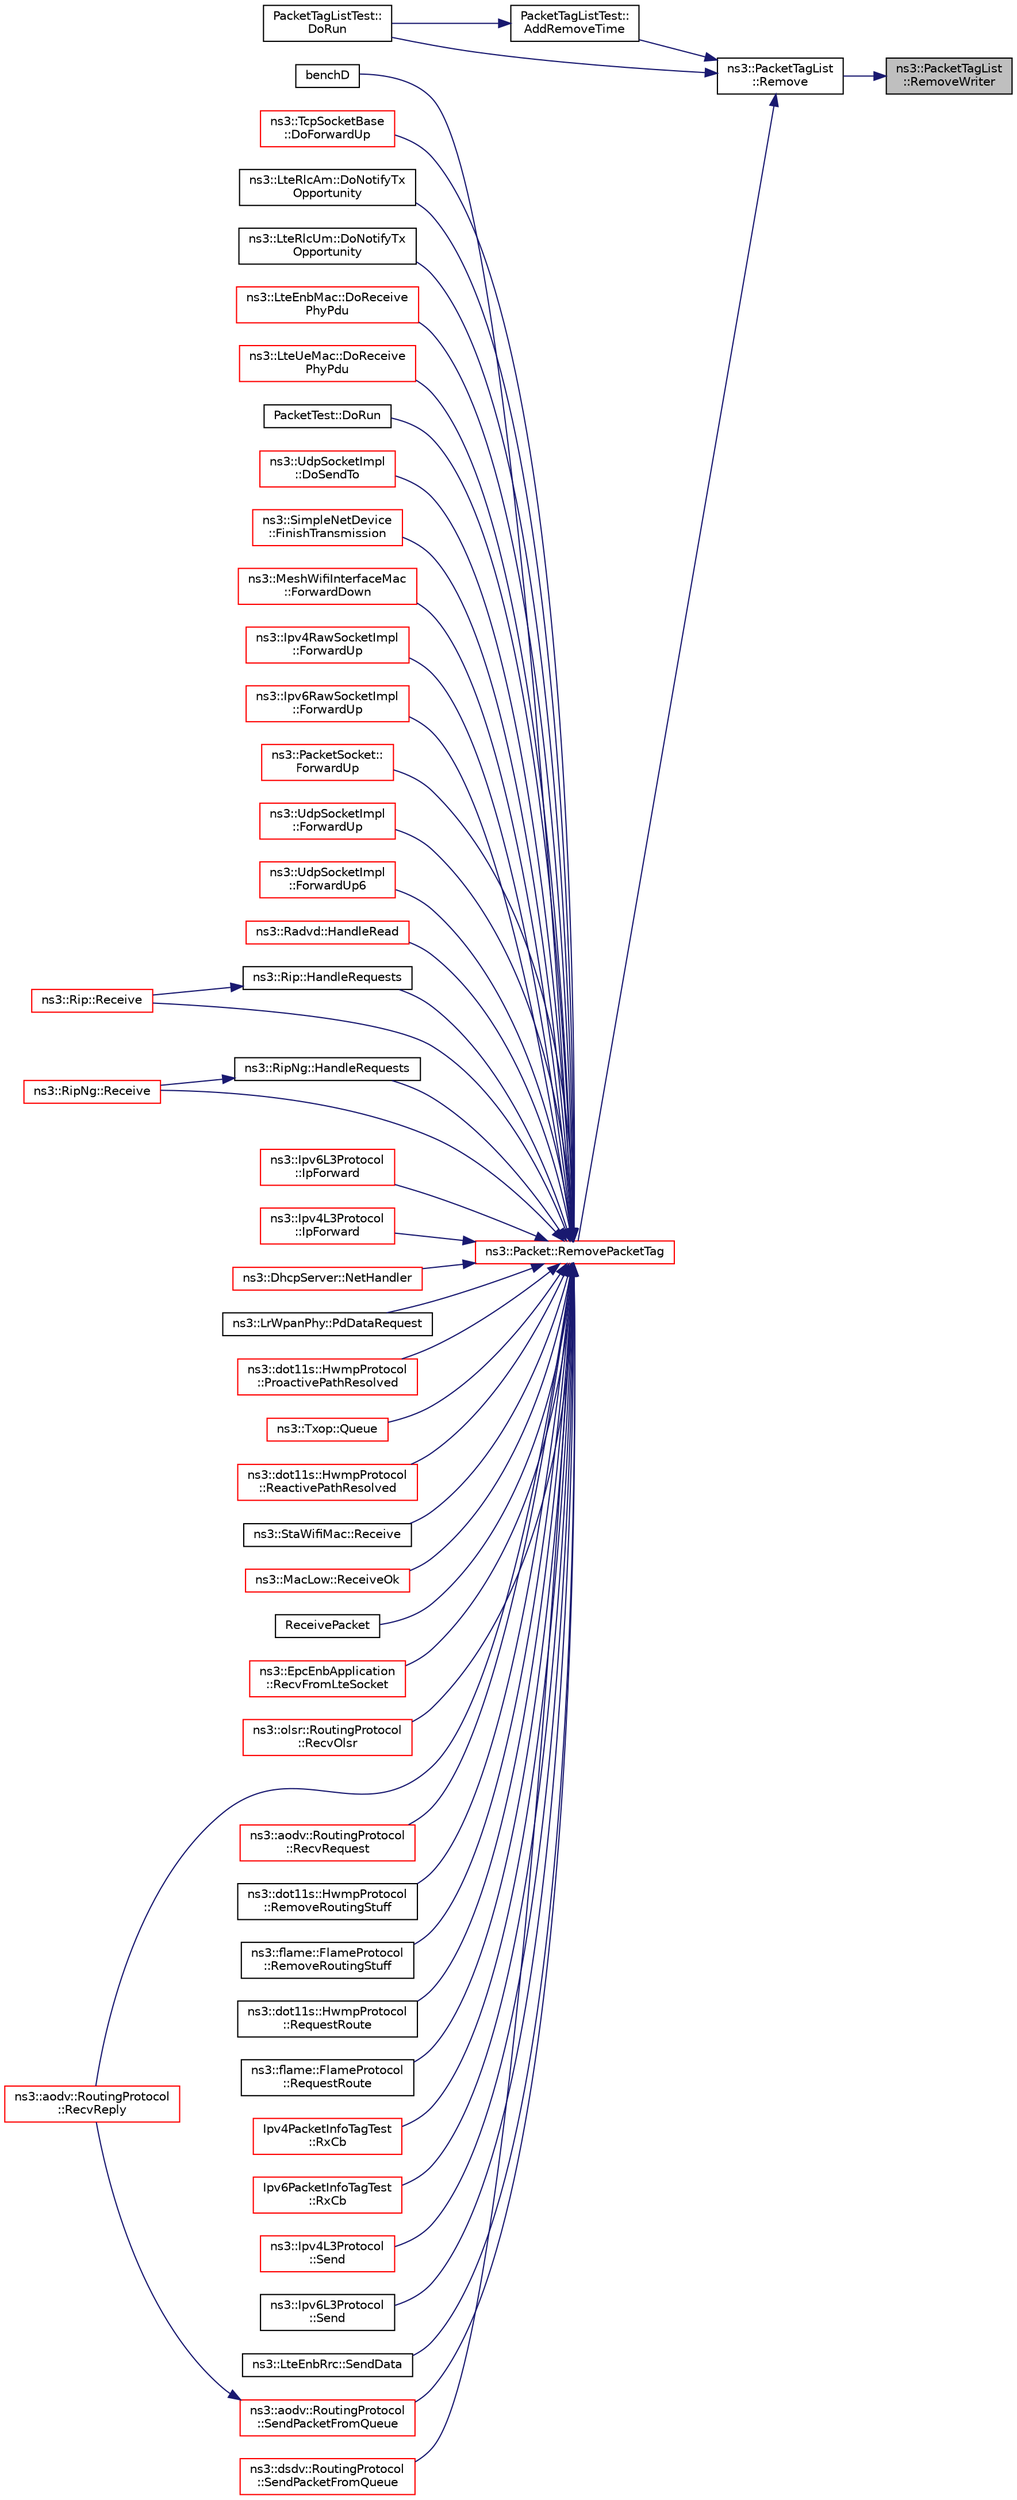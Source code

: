 digraph "ns3::PacketTagList::RemoveWriter"
{
 // LATEX_PDF_SIZE
  edge [fontname="Helvetica",fontsize="10",labelfontname="Helvetica",labelfontsize="10"];
  node [fontname="Helvetica",fontsize="10",shape=record];
  rankdir="RL";
  Node1 [label="ns3::PacketTagList\l::RemoveWriter",height=0.2,width=0.4,color="black", fillcolor="grey75", style="filled", fontcolor="black",tooltip="Copy-on-write implementing Remove."];
  Node1 -> Node2 [dir="back",color="midnightblue",fontsize="10",style="solid",fontname="Helvetica"];
  Node2 [label="ns3::PacketTagList\l::Remove",height=0.2,width=0.4,color="black", fillcolor="white", style="filled",URL="$classns3_1_1_packet_tag_list.html#a043d984c546f67adc273448747784ee3",tooltip="Remove (the first instance of) tag from the list."];
  Node2 -> Node3 [dir="back",color="midnightblue",fontsize="10",style="solid",fontname="Helvetica"];
  Node3 [label="PacketTagListTest::\lAddRemoveTime",height=0.2,width=0.4,color="black", fillcolor="white", style="filled",URL="$class_packet_tag_list_test.html#a5998d580bdd4f85ed0a073f0a54b7b3f",tooltip="Prints the remove time."];
  Node3 -> Node4 [dir="back",color="midnightblue",fontsize="10",style="solid",fontname="Helvetica"];
  Node4 [label="PacketTagListTest::\lDoRun",height=0.2,width=0.4,color="black", fillcolor="white", style="filled",URL="$class_packet_tag_list_test.html#ad69a038e0427451c4aca7ebb7eed35ef",tooltip="Implementation to actually run this TestCase."];
  Node2 -> Node4 [dir="back",color="midnightblue",fontsize="10",style="solid",fontname="Helvetica"];
  Node2 -> Node5 [dir="back",color="midnightblue",fontsize="10",style="solid",fontname="Helvetica"];
  Node5 [label="ns3::Packet::RemovePacketTag",height=0.2,width=0.4,color="red", fillcolor="white", style="filled",URL="$classns3_1_1_packet.html#a078fe922d976a417ab25ba2f3c2fd667",tooltip="Remove a packet tag."];
  Node5 -> Node6 [dir="back",color="midnightblue",fontsize="10",style="solid",fontname="Helvetica"];
  Node6 [label="benchD",height=0.2,width=0.4,color="black", fillcolor="white", style="filled",URL="$bench-packets_8cc.html#a634d9ba79419175aa50058585770b0b6",tooltip=" "];
  Node5 -> Node7 [dir="back",color="midnightblue",fontsize="10",style="solid",fontname="Helvetica"];
  Node7 [label="ns3::TcpSocketBase\l::DoForwardUp",height=0.2,width=0.4,color="red", fillcolor="white", style="filled",URL="$classns3_1_1_tcp_socket_base.html#ad5e7b21b9e9371bf9c19da5d3c56aac1",tooltip="Called by TcpSocketBase::ForwardUp{,6}()."];
  Node5 -> Node17 [dir="back",color="midnightblue",fontsize="10",style="solid",fontname="Helvetica"];
  Node17 [label="ns3::LteRlcAm::DoNotifyTx\lOpportunity",height=0.2,width=0.4,color="black", fillcolor="white", style="filled",URL="$classns3_1_1_lte_rlc_am.html#a529666294956659251df1e79ffd3fca5",tooltip="MAC SAP."];
  Node5 -> Node18 [dir="back",color="midnightblue",fontsize="10",style="solid",fontname="Helvetica"];
  Node18 [label="ns3::LteRlcUm::DoNotifyTx\lOpportunity",height=0.2,width=0.4,color="black", fillcolor="white", style="filled",URL="$classns3_1_1_lte_rlc_um.html#a8d744cea1946d4fe5ecaaf867e51d19a",tooltip="MAC SAP."];
  Node5 -> Node19 [dir="back",color="midnightblue",fontsize="10",style="solid",fontname="Helvetica"];
  Node19 [label="ns3::LteEnbMac::DoReceive\lPhyPdu",height=0.2,width=0.4,color="red", fillcolor="white", style="filled",URL="$classns3_1_1_lte_enb_mac.html#a066b988156499a00a2b5bac50292301e",tooltip="legacy public for use the Phy callback"];
  Node5 -> Node21 [dir="back",color="midnightblue",fontsize="10",style="solid",fontname="Helvetica"];
  Node21 [label="ns3::LteUeMac::DoReceive\lPhyPdu",height=0.2,width=0.4,color="red", fillcolor="white", style="filled",URL="$classns3_1_1_lte_ue_mac.html#a7814ef531327320ffa1bf4913fa7a10f",tooltip="Receive Phy PDU function."];
  Node5 -> Node23 [dir="back",color="midnightblue",fontsize="10",style="solid",fontname="Helvetica"];
  Node23 [label="PacketTest::DoRun",height=0.2,width=0.4,color="black", fillcolor="white", style="filled",URL="$class_packet_test.html#a2f4d69aa1b21616ea14efd54fee55da2",tooltip="Implementation to actually run this TestCase."];
  Node5 -> Node24 [dir="back",color="midnightblue",fontsize="10",style="solid",fontname="Helvetica"];
  Node24 [label="ns3::UdpSocketImpl\l::DoSendTo",height=0.2,width=0.4,color="red", fillcolor="white", style="filled",URL="$classns3_1_1_udp_socket_impl.html#a18b22c398f6e9a7806f92b6a3ca7b3e8",tooltip="Send a packet to a specific destination and port (IPv4)"];
  Node5 -> Node29 [dir="back",color="midnightblue",fontsize="10",style="solid",fontname="Helvetica"];
  Node29 [label="ns3::SimpleNetDevice\l::FinishTransmission",height=0.2,width=0.4,color="red", fillcolor="white", style="filled",URL="$classns3_1_1_simple_net_device.html#aa86c0f09ce1b41f410618e2b0c46b506",tooltip="The FinishTransmission method is used internally to finish the process of sending a packet out on the..."];
  Node5 -> Node34 [dir="back",color="midnightblue",fontsize="10",style="solid",fontname="Helvetica"];
  Node34 [label="ns3::MeshWifiInterfaceMac\l::ForwardDown",height=0.2,width=0.4,color="red", fillcolor="white", style="filled",URL="$classns3_1_1_mesh_wifi_interface_mac.html#a0777f6d7898e1db7c6931450bb233c5c",tooltip="Send frame."];
  Node5 -> Node36 [dir="back",color="midnightblue",fontsize="10",style="solid",fontname="Helvetica"];
  Node36 [label="ns3::Ipv4RawSocketImpl\l::ForwardUp",height=0.2,width=0.4,color="red", fillcolor="white", style="filled",URL="$classns3_1_1_ipv4_raw_socket_impl.html#ab4fc4f9979027503156102d42ec62e9b",tooltip="Forward up to receive method."];
  Node5 -> Node42 [dir="back",color="midnightblue",fontsize="10",style="solid",fontname="Helvetica"];
  Node42 [label="ns3::Ipv6RawSocketImpl\l::ForwardUp",height=0.2,width=0.4,color="red", fillcolor="white", style="filled",URL="$classns3_1_1_ipv6_raw_socket_impl.html#a9b9d0def6375d0a3fbcaa552ebc3e03d",tooltip="Forward up to receive method."];
  Node5 -> Node48 [dir="back",color="midnightblue",fontsize="10",style="solid",fontname="Helvetica"];
  Node48 [label="ns3::PacketSocket::\lForwardUp",height=0.2,width=0.4,color="red", fillcolor="white", style="filled",URL="$classns3_1_1_packet_socket.html#a889f1446a549aecd23e6f442791ae6b7",tooltip="Called by the L3 protocol when it received a packet to pass on to TCP."];
  Node5 -> Node53 [dir="back",color="midnightblue",fontsize="10",style="solid",fontname="Helvetica"];
  Node53 [label="ns3::UdpSocketImpl\l::ForwardUp",height=0.2,width=0.4,color="red", fillcolor="white", style="filled",URL="$classns3_1_1_udp_socket_impl.html#ac7ad1051f59ee35a9083a457bd6c5642",tooltip="Called by the L3 protocol when it received a packet to pass on to TCP."];
  Node5 -> Node57 [dir="back",color="midnightblue",fontsize="10",style="solid",fontname="Helvetica"];
  Node57 [label="ns3::UdpSocketImpl\l::ForwardUp6",height=0.2,width=0.4,color="red", fillcolor="white", style="filled",URL="$classns3_1_1_udp_socket_impl.html#a1550f484c8c62c215a44e8c13694986b",tooltip="Called by the L3 protocol when it received a packet to pass on to TCP."];
  Node5 -> Node58 [dir="back",color="midnightblue",fontsize="10",style="solid",fontname="Helvetica"];
  Node58 [label="ns3::Radvd::HandleRead",height=0.2,width=0.4,color="red", fillcolor="white", style="filled",URL="$classns3_1_1_radvd.html#a75cc828bc07117551ab886d986590045",tooltip="Handle received packet, especially router solicitation."];
  Node5 -> Node60 [dir="back",color="midnightblue",fontsize="10",style="solid",fontname="Helvetica"];
  Node60 [label="ns3::Rip::HandleRequests",height=0.2,width=0.4,color="black", fillcolor="white", style="filled",URL="$classns3_1_1_rip.html#a4094ed6c40c666f7567245eef2376fe9",tooltip="Handle RIP requests."];
  Node60 -> Node61 [dir="back",color="midnightblue",fontsize="10",style="solid",fontname="Helvetica"];
  Node61 [label="ns3::Rip::Receive",height=0.2,width=0.4,color="red", fillcolor="white", style="filled",URL="$classns3_1_1_rip.html#a49acadfb3b533118276481a0d231406e",tooltip="Receive RIP packets."];
  Node5 -> Node65 [dir="back",color="midnightblue",fontsize="10",style="solid",fontname="Helvetica"];
  Node65 [label="ns3::RipNg::HandleRequests",height=0.2,width=0.4,color="black", fillcolor="white", style="filled",URL="$classns3_1_1_rip_ng.html#adb06ee7b823c0d7ae5b45b637c1ffd19",tooltip="Handle RIPng requests."];
  Node65 -> Node66 [dir="back",color="midnightblue",fontsize="10",style="solid",fontname="Helvetica"];
  Node66 [label="ns3::RipNg::Receive",height=0.2,width=0.4,color="red", fillcolor="white", style="filled",URL="$classns3_1_1_rip_ng.html#ae8891520b5ae87abed2e2a15d50ba4d8",tooltip="Receive RIPng packets."];
  Node5 -> Node70 [dir="back",color="midnightblue",fontsize="10",style="solid",fontname="Helvetica"];
  Node70 [label="ns3::Ipv6L3Protocol\l::IpForward",height=0.2,width=0.4,color="red", fillcolor="white", style="filled",URL="$classns3_1_1_ipv6_l3_protocol.html#ac956e0aaed5e961b6c25210c2b696da6",tooltip="Forward a packet."];
  Node5 -> Node71 [dir="back",color="midnightblue",fontsize="10",style="solid",fontname="Helvetica"];
  Node71 [label="ns3::Ipv4L3Protocol\l::IpForward",height=0.2,width=0.4,color="red", fillcolor="white", style="filled",URL="$classns3_1_1_ipv4_l3_protocol.html#ae00b4ef6c6907a602898800ee5dcbc57",tooltip="Forward a packet."];
  Node5 -> Node72 [dir="back",color="midnightblue",fontsize="10",style="solid",fontname="Helvetica"];
  Node72 [label="ns3::DhcpServer::NetHandler",height=0.2,width=0.4,color="red", fillcolor="white", style="filled",URL="$classns3_1_1_dhcp_server.html#acc55231b1b1e6ef243e7fb0295209fe8",tooltip="Handles incoming packets from the network."];
  Node5 -> Node74 [dir="back",color="midnightblue",fontsize="10",style="solid",fontname="Helvetica"];
  Node74 [label="ns3::LrWpanPhy::PdDataRequest",height=0.2,width=0.4,color="black", fillcolor="white", style="filled",URL="$classns3_1_1_lr_wpan_phy.html#a44d119b7c56658e97c99d9524e42f48f",tooltip="IEEE 802.15.4-2006 section 6.2.1.1 PD-DATA.request Request to transfer MPDU from MAC (transmitting)"];
  Node5 -> Node75 [dir="back",color="midnightblue",fontsize="10",style="solid",fontname="Helvetica"];
  Node75 [label="ns3::dot11s::HwmpProtocol\l::ProactivePathResolved",height=0.2,width=0.4,color="red", fillcolor="white", style="filled",URL="$classns3_1_1dot11s_1_1_hwmp_protocol.html#ad6c9925336d3061cf5675cd459216883",tooltip=" "];
  Node5 -> Node77 [dir="back",color="midnightblue",fontsize="10",style="solid",fontname="Helvetica"];
  Node77 [label="ns3::Txop::Queue",height=0.2,width=0.4,color="red", fillcolor="white", style="filled",URL="$classns3_1_1_txop.html#ae0a0bbafaed367559bce8c10c184666f",tooltip=" "];
  Node5 -> Node112 [dir="back",color="midnightblue",fontsize="10",style="solid",fontname="Helvetica"];
  Node112 [label="ns3::dot11s::HwmpProtocol\l::ReactivePathResolved",height=0.2,width=0.4,color="red", fillcolor="white", style="filled",URL="$classns3_1_1dot11s_1_1_hwmp_protocol.html#ac9ee2097883725cf40dd05537e12a9eb",tooltip=" "];
  Node5 -> Node61 [dir="back",color="midnightblue",fontsize="10",style="solid",fontname="Helvetica"];
  Node5 -> Node66 [dir="back",color="midnightblue",fontsize="10",style="solid",fontname="Helvetica"];
  Node5 -> Node91 [dir="back",color="midnightblue",fontsize="10",style="solid",fontname="Helvetica"];
  Node91 [label="ns3::StaWifiMac::Receive",height=0.2,width=0.4,color="black", fillcolor="white", style="filled",URL="$classns3_1_1_sta_wifi_mac.html#a3ccd3b2dd36c5b80ba53eb57b6c96e96",tooltip="Handle a received packet."];
  Node5 -> Node114 [dir="back",color="midnightblue",fontsize="10",style="solid",fontname="Helvetica"];
  Node114 [label="ns3::MacLow::ReceiveOk",height=0.2,width=0.4,color="red", fillcolor="white", style="filled",URL="$classns3_1_1_mac_low.html#a2fffa82ad11ebe0e113232813a816eff",tooltip=" "];
  Node5 -> Node117 [dir="back",color="midnightblue",fontsize="10",style="solid",fontname="Helvetica"];
  Node117 [label="ReceivePacket",height=0.2,width=0.4,color="black", fillcolor="white", style="filled",URL="$socket-options-ipv4_8cc.html#a80dc0d980be124d8d5c4ee0b7943bfae",tooltip=" "];
  Node5 -> Node118 [dir="back",color="midnightblue",fontsize="10",style="solid",fontname="Helvetica"];
  Node118 [label="ns3::EpcEnbApplication\l::RecvFromLteSocket",height=0.2,width=0.4,color="red", fillcolor="white", style="filled",URL="$classns3_1_1_epc_enb_application.html#a1fea9a1b3a11d78ef1f5376ef4fcd48a",tooltip="Method to be assigned to the recv callback of the LTE socket."];
  Node5 -> Node120 [dir="back",color="midnightblue",fontsize="10",style="solid",fontname="Helvetica"];
  Node120 [label="ns3::olsr::RoutingProtocol\l::RecvOlsr",height=0.2,width=0.4,color="red", fillcolor="white", style="filled",URL="$classns3_1_1olsr_1_1_routing_protocol.html#afa449e39488b5c03609960e66553490e",tooltip="Receive an OLSR message."];
  Node5 -> Node122 [dir="back",color="midnightblue",fontsize="10",style="solid",fontname="Helvetica"];
  Node122 [label="ns3::aodv::RoutingProtocol\l::RecvReply",height=0.2,width=0.4,color="red", fillcolor="white", style="filled",URL="$classns3_1_1aodv_1_1_routing_protocol.html#a15459eff0cb816e8d03a73c78d9cdc9d",tooltip="Receive RREP."];
  Node5 -> Node127 [dir="back",color="midnightblue",fontsize="10",style="solid",fontname="Helvetica"];
  Node127 [label="ns3::aodv::RoutingProtocol\l::RecvRequest",height=0.2,width=0.4,color="red", fillcolor="white", style="filled",URL="$classns3_1_1aodv_1_1_routing_protocol.html#adc8555f0e1e8ba05ea80a412b412d064",tooltip="Receive RREQ."];
  Node5 -> Node128 [dir="back",color="midnightblue",fontsize="10",style="solid",fontname="Helvetica"];
  Node128 [label="ns3::dot11s::HwmpProtocol\l::RemoveRoutingStuff",height=0.2,width=0.4,color="black", fillcolor="white", style="filled",URL="$classns3_1_1dot11s_1_1_hwmp_protocol.html#a582849ca436be390570c98267d512972",tooltip="Clean HWMP packet tag from packet; only the packet parameter is used."];
  Node5 -> Node129 [dir="back",color="midnightblue",fontsize="10",style="solid",fontname="Helvetica"];
  Node129 [label="ns3::flame::FlameProtocol\l::RemoveRoutingStuff",height=0.2,width=0.4,color="black", fillcolor="white", style="filled",URL="$classns3_1_1flame_1_1_flame_protocol.html#ad0b9c31eff724dcd0916a1985c351db1",tooltip="Cleanup flame headers!"];
  Node5 -> Node130 [dir="back",color="midnightblue",fontsize="10",style="solid",fontname="Helvetica"];
  Node130 [label="ns3::dot11s::HwmpProtocol\l::RequestRoute",height=0.2,width=0.4,color="black", fillcolor="white", style="filled",URL="$classns3_1_1dot11s_1_1_hwmp_protocol.html#aedaf2770cdde104e445b870fd9b37617",tooltip="Route request, inherited from MeshL2RoutingProtocol."];
  Node5 -> Node131 [dir="back",color="midnightblue",fontsize="10",style="solid",fontname="Helvetica"];
  Node131 [label="ns3::flame::FlameProtocol\l::RequestRoute",height=0.2,width=0.4,color="black", fillcolor="white", style="filled",URL="$classns3_1_1flame_1_1_flame_protocol.html#a70087b7d1cd62978882df6599f56bf29",tooltip="Route request, inherited from MeshL2RoutingProtocol."];
  Node5 -> Node132 [dir="back",color="midnightblue",fontsize="10",style="solid",fontname="Helvetica"];
  Node132 [label="Ipv4PacketInfoTagTest\l::RxCb",height=0.2,width=0.4,color="red", fillcolor="white", style="filled",URL="$class_ipv4_packet_info_tag_test.html#ac528deb0c346c973c2e5391540a53bc3",tooltip="Receive callback."];
  Node5 -> Node134 [dir="back",color="midnightblue",fontsize="10",style="solid",fontname="Helvetica"];
  Node134 [label="Ipv6PacketInfoTagTest\l::RxCb",height=0.2,width=0.4,color="red", fillcolor="white", style="filled",URL="$class_ipv6_packet_info_tag_test.html#a71bf0b1c87d70945d55fa28995a18db0",tooltip="Receive callback."];
  Node5 -> Node136 [dir="back",color="midnightblue",fontsize="10",style="solid",fontname="Helvetica"];
  Node136 [label="ns3::Ipv4L3Protocol\l::Send",height=0.2,width=0.4,color="red", fillcolor="white", style="filled",URL="$classns3_1_1_ipv4_l3_protocol.html#abe8cf785815f3fbb32b0e21d629be641",tooltip=" "];
  Node5 -> Node139 [dir="back",color="midnightblue",fontsize="10",style="solid",fontname="Helvetica"];
  Node139 [label="ns3::Ipv6L3Protocol\l::Send",height=0.2,width=0.4,color="black", fillcolor="white", style="filled",URL="$classns3_1_1_ipv6_l3_protocol.html#ac281dd6c5aff55330904e7a298c1881b",tooltip="Higher-level layers call this method to send a packet down the stack to the MAC and PHY layers."];
  Node5 -> Node140 [dir="back",color="midnightblue",fontsize="10",style="solid",fontname="Helvetica"];
  Node140 [label="ns3::LteEnbRrc::SendData",height=0.2,width=0.4,color="black", fillcolor="white", style="filled",URL="$classns3_1_1_lte_enb_rrc.html#a374dcac41a9e115b97af5c69c998aabc",tooltip="Enqueue an IP data packet on the proper bearer for downlink transmission."];
  Node5 -> Node141 [dir="back",color="midnightblue",fontsize="10",style="solid",fontname="Helvetica"];
  Node141 [label="ns3::aodv::RoutingProtocol\l::SendPacketFromQueue",height=0.2,width=0.4,color="red", fillcolor="white", style="filled",URL="$classns3_1_1aodv_1_1_routing_protocol.html#a7cd2a3baf7b377fbbf85de4275164f2b",tooltip="Forward packet from route request queue."];
  Node141 -> Node122 [dir="back",color="midnightblue",fontsize="10",style="solid",fontname="Helvetica"];
  Node5 -> Node147 [dir="back",color="midnightblue",fontsize="10",style="solid",fontname="Helvetica"];
  Node147 [label="ns3::dsdv::RoutingProtocol\l::SendPacketFromQueue",height=0.2,width=0.4,color="red", fillcolor="white", style="filled",URL="$classns3_1_1dsdv_1_1_routing_protocol.html#a9359912928dc5b8dc851366a78c0cc8c",tooltip="Send packet from queue."];
}
